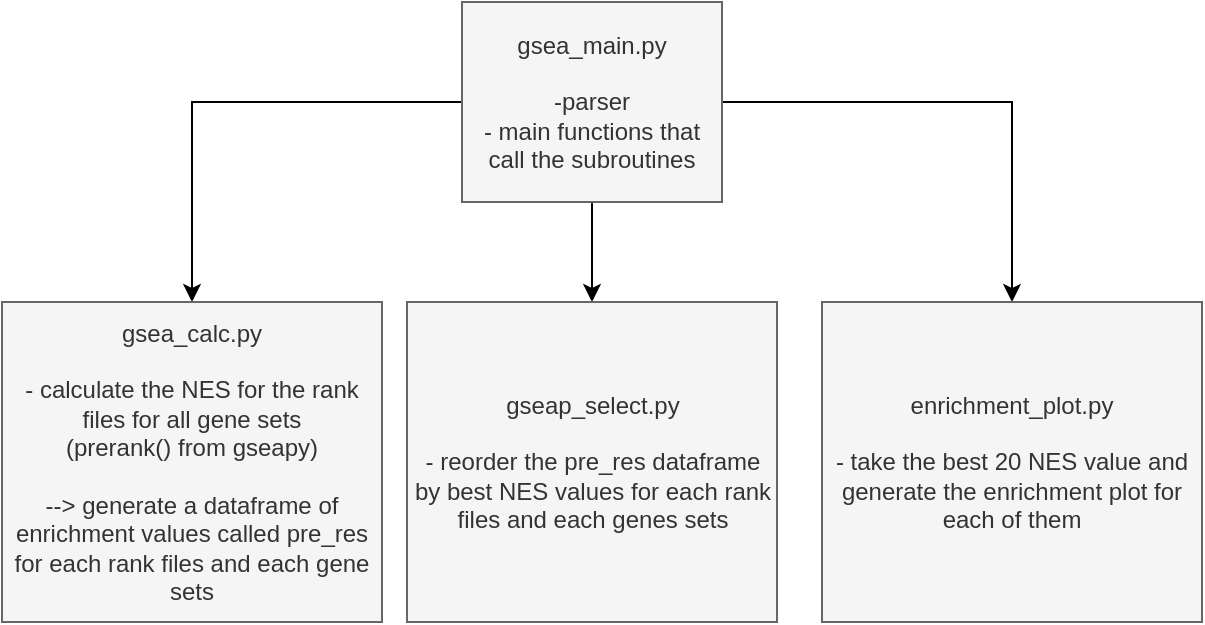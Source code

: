<mxfile version="15.8.0" type="github">
  <diagram id="pDyUetdAAQLMD6045xFQ" name="Page-1">
    <mxGraphModel dx="2062" dy="1154" grid="1" gridSize="10" guides="1" tooltips="1" connect="1" arrows="1" fold="1" page="1" pageScale="1" pageWidth="850" pageHeight="1100" math="0" shadow="0">
      <root>
        <mxCell id="0" />
        <mxCell id="1" parent="0" />
        <mxCell id="V_4nySnlaSvJKYtQ2s8u-5" value="" style="edgeStyle=orthogonalEdgeStyle;rounded=0;orthogonalLoop=1;jettySize=auto;html=1;" edge="1" parent="1" source="V_4nySnlaSvJKYtQ2s8u-1" target="V_4nySnlaSvJKYtQ2s8u-2">
          <mxGeometry relative="1" as="geometry" />
        </mxCell>
        <mxCell id="V_4nySnlaSvJKYtQ2s8u-6" value="" style="edgeStyle=orthogonalEdgeStyle;rounded=0;orthogonalLoop=1;jettySize=auto;html=1;" edge="1" parent="1" source="V_4nySnlaSvJKYtQ2s8u-1" target="V_4nySnlaSvJKYtQ2s8u-3">
          <mxGeometry relative="1" as="geometry" />
        </mxCell>
        <mxCell id="V_4nySnlaSvJKYtQ2s8u-7" value="" style="edgeStyle=orthogonalEdgeStyle;rounded=0;orthogonalLoop=1;jettySize=auto;html=1;" edge="1" parent="1" source="V_4nySnlaSvJKYtQ2s8u-1" target="V_4nySnlaSvJKYtQ2s8u-4">
          <mxGeometry relative="1" as="geometry" />
        </mxCell>
        <mxCell id="V_4nySnlaSvJKYtQ2s8u-1" value="gsea_main.py&lt;br&gt;&lt;br&gt;-parser&lt;br&gt;- main functions that call the subroutines" style="rounded=0;whiteSpace=wrap;html=1;fillColor=#f5f5f5;fontColor=#333333;strokeColor=#666666;" vertex="1" parent="1">
          <mxGeometry x="340" y="30" width="130" height="100" as="geometry" />
        </mxCell>
        <mxCell id="V_4nySnlaSvJKYtQ2s8u-2" value="gsea_calc.py&lt;br&gt;&lt;br&gt;- calculate the NES for the rank files for all gene sets&lt;br&gt;(prerank() from gseapy)&lt;br&gt;&lt;br&gt;--&amp;gt; generate a dataframe of enrichment values called pre_res for each rank files and each gene sets" style="rounded=0;whiteSpace=wrap;html=1;fillColor=#f5f5f5;fontColor=#333333;strokeColor=#666666;" vertex="1" parent="1">
          <mxGeometry x="110" y="180" width="190" height="160" as="geometry" />
        </mxCell>
        <mxCell id="V_4nySnlaSvJKYtQ2s8u-3" value="gseap_select.py&lt;br&gt;&lt;br&gt;- reorder the pre_res dataframe by best NES values for each rank files and each genes sets" style="rounded=0;whiteSpace=wrap;html=1;fillColor=#f5f5f5;fontColor=#333333;strokeColor=#666666;" vertex="1" parent="1">
          <mxGeometry x="312.5" y="180" width="185" height="160" as="geometry" />
        </mxCell>
        <mxCell id="V_4nySnlaSvJKYtQ2s8u-4" value="enrichment_plot.py&lt;br&gt;&lt;br&gt;- take the best 20 NES value and generate the enrichment plot for each of them" style="rounded=0;whiteSpace=wrap;html=1;fillColor=#f5f5f5;fontColor=#333333;strokeColor=#666666;" vertex="1" parent="1">
          <mxGeometry x="520" y="180" width="190" height="160" as="geometry" />
        </mxCell>
      </root>
    </mxGraphModel>
  </diagram>
</mxfile>
